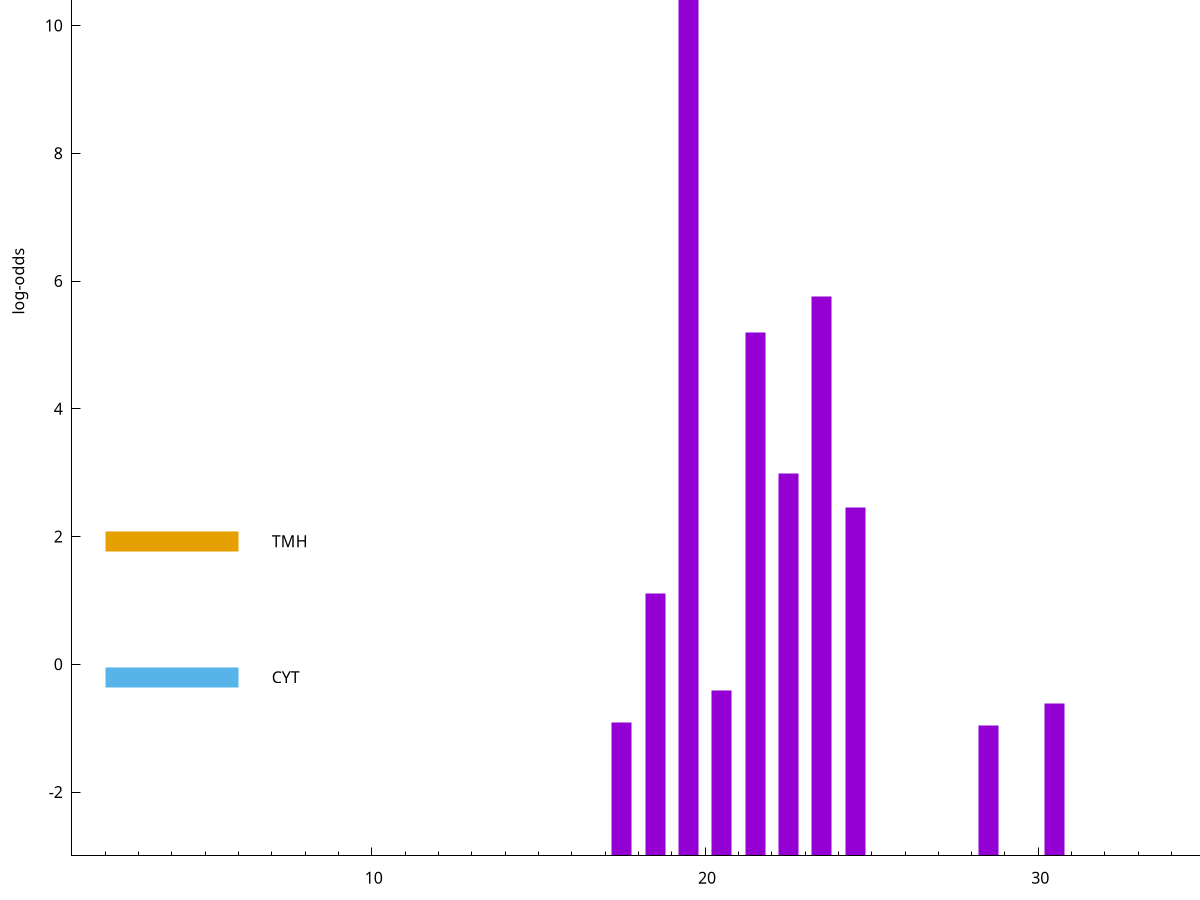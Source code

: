 set title "LipoP predictions for SRR4017849.gff"
set size 2., 1.4
set xrange [1:70] 
set mxtics 10
set yrange [-3:15]
set y2range [0:18]
set ylabel "log-odds"
set term postscript eps color solid "Helvetica" 30
set output "SRR4017849.gff69.eps"
set arrow from 2,10.6558 to 6,10.6558 nohead lt 1 lw 20
set label "SpI" at 7,10.6558
set arrow from 2,1.92601 to 6,1.92601 nohead lt 4 lw 20
set label "TMH" at 7,1.92601
set arrow from 2,-0.200913 to 6,-0.200913 nohead lt 3 lw 20
set label "CYT" at 7,-0.200913
set arrow from 2,10.6558 to 6,10.6558 nohead lt 1 lw 20
set label "SpI" at 7,10.6558
# NOTE: The scores below are the log-odds scores with the threshold
# NOTE: subtracted (a hack to make gnuplot make the histogram all
# NOTE: look nice).
plot "-" axes x1y2 title "" with impulses lt 1 lw 20
19.500000 13.554700
23.500000 8.757350
21.500000 8.201980
22.500000 5.982300
24.500000 5.450580
18.500000 4.106420
20.500000 2.589293
30.500000 2.393978
17.500000 2.096289
28.500000 2.038586
e
exit
